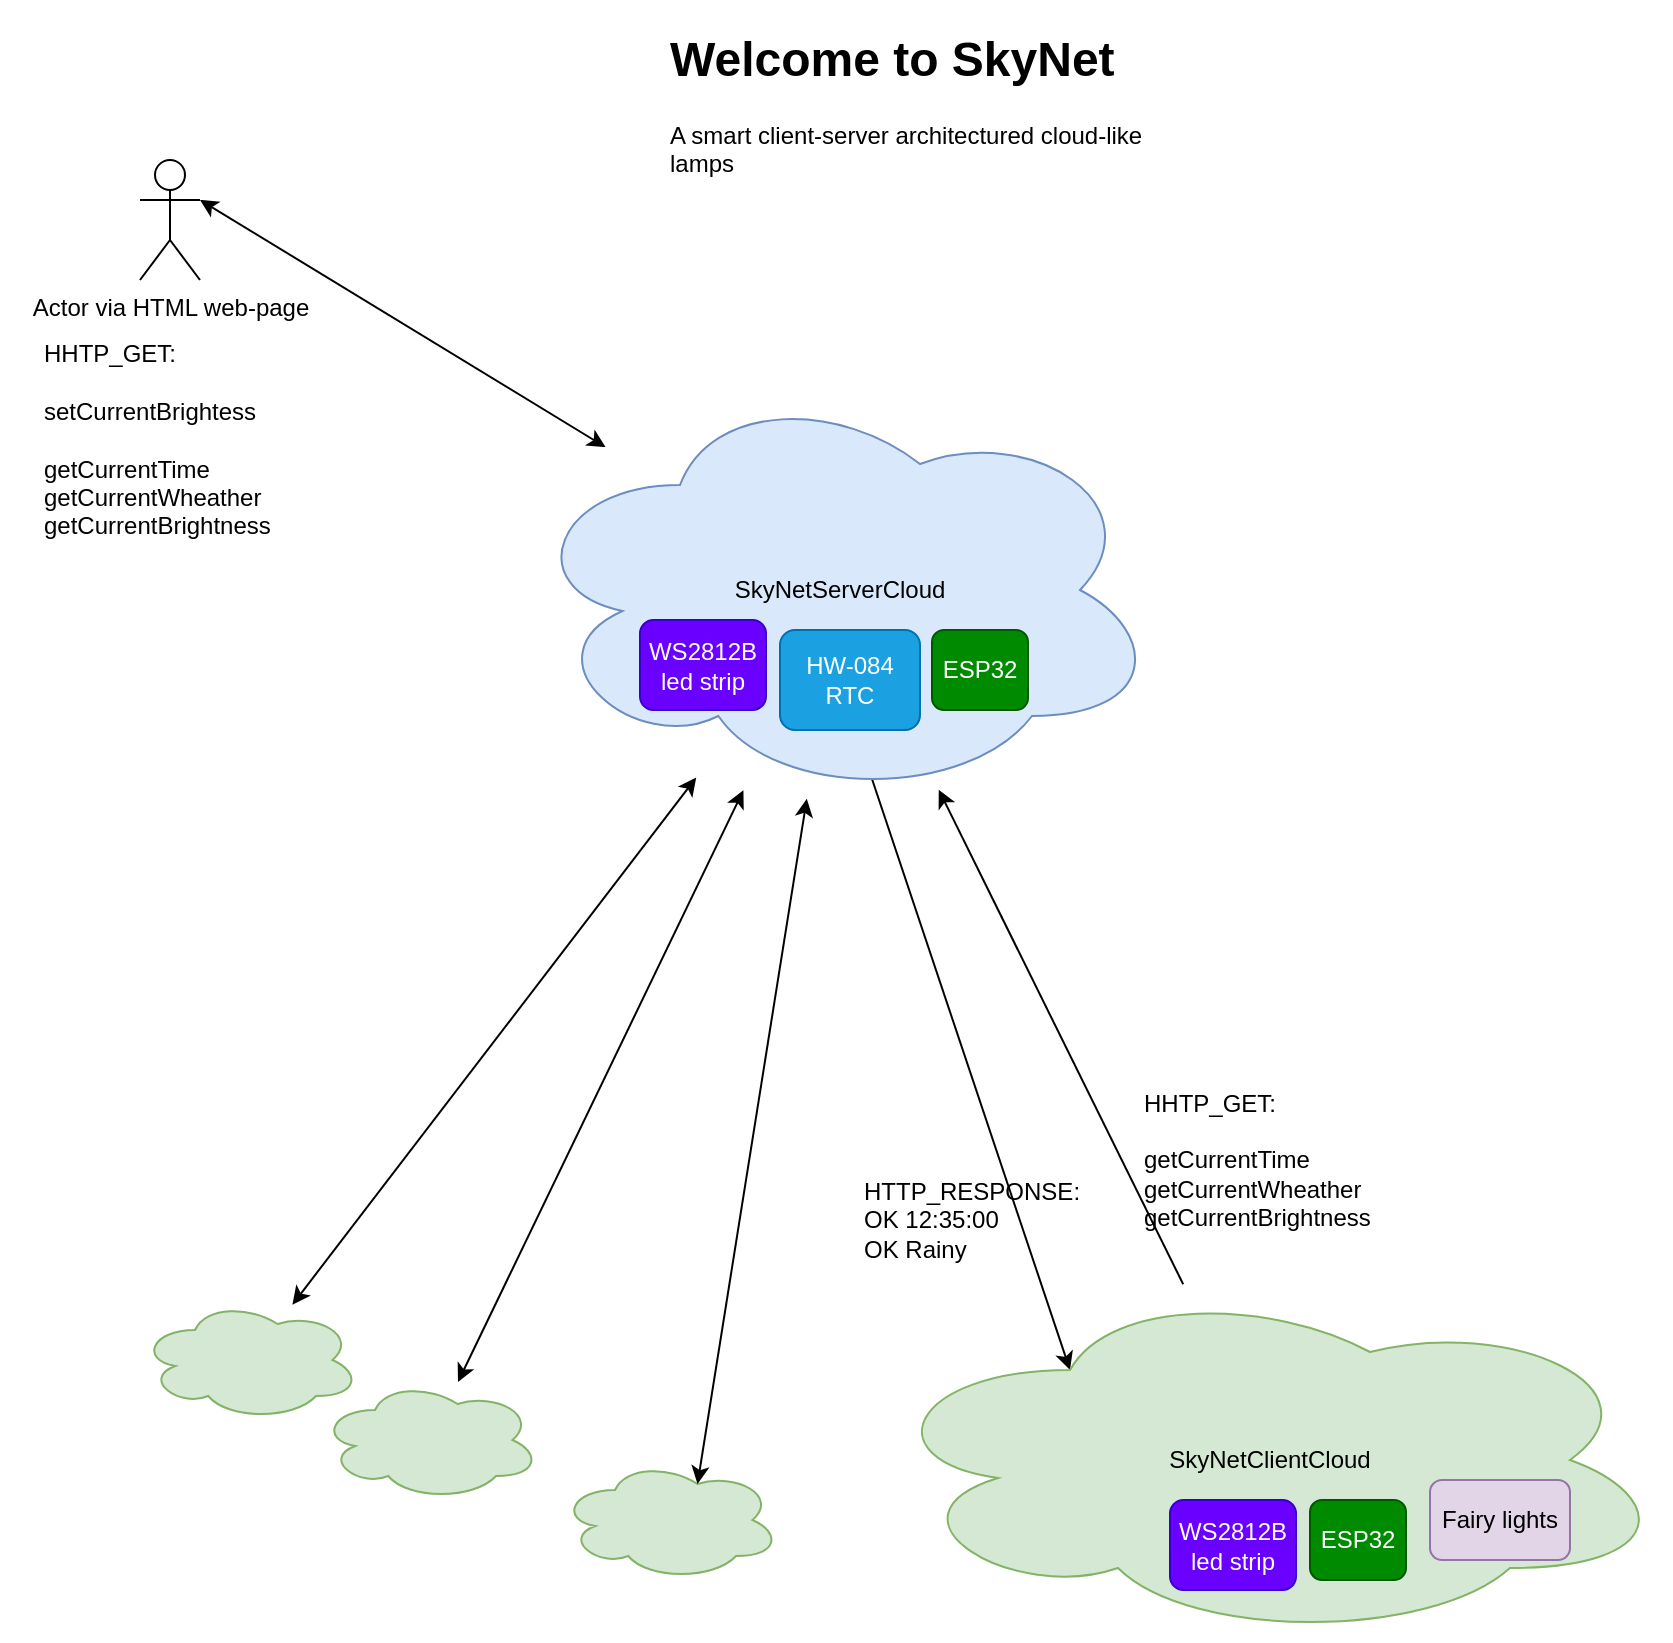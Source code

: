 <mxfile version="14.9.2" type="device"><diagram id="HKwjNPF6fREp209hluvR" name="Page-1"><mxGraphModel dx="1350" dy="737" grid="1" gridSize="10" guides="1" tooltips="1" connect="1" arrows="1" fold="1" page="1" pageScale="1" pageWidth="850" pageHeight="1100" math="0" shadow="0"><root><mxCell id="0"/><mxCell id="1" parent="0"/><mxCell id="HpTevd82JPSUw9DAhnNc-7" value="&lt;h1&gt;Welcome to SkyNet&lt;/h1&gt;&lt;p&gt;A smart client-server architectured cloud-like lamps&lt;/p&gt;" style="text;html=1;strokeColor=none;fillColor=none;spacing=5;spacingTop=-20;whiteSpace=wrap;overflow=hidden;rounded=0;" parent="1" vertex="1"><mxGeometry x="330" y="20" width="250" height="120" as="geometry"/></mxCell><mxCell id="HpTevd82JPSUw9DAhnNc-13" style="edgeStyle=none;rounded=0;orthogonalLoop=1;jettySize=auto;html=1;exitX=0.55;exitY=0.95;exitDx=0;exitDy=0;exitPerimeter=0;entryX=0.25;entryY=0.25;entryDx=0;entryDy=0;entryPerimeter=0;fillColor=#d5e8d4;" parent="1" source="HpTevd82JPSUw9DAhnNc-9" target="HpTevd82JPSUw9DAhnNc-10" edge="1"><mxGeometry relative="1" as="geometry"/></mxCell><mxCell id="HpTevd82JPSUw9DAhnNc-11" style="rounded=0;orthogonalLoop=1;jettySize=auto;html=1;fillColor=#dae8fc;" parent="1" source="HpTevd82JPSUw9DAhnNc-10" target="HpTevd82JPSUw9DAhnNc-9" edge="1"><mxGeometry relative="1" as="geometry"/></mxCell><mxCell id="HpTevd82JPSUw9DAhnNc-12" value="HHTP_GET:&lt;br&gt;&lt;br&gt;getCurrentTime&lt;br&gt;getCurrentWheather&lt;br&gt;getCurrentBrightness" style="text;html=1;align=left;verticalAlign=middle;resizable=0;points=[];autosize=1;strokeColor=none;" parent="1" vertex="1"><mxGeometry x="570" y="550" width="130" height="80" as="geometry"/></mxCell><mxCell id="HpTevd82JPSUw9DAhnNc-14" value="HTTP_RESPONSE:&lt;br&gt;OK 12:35:00&lt;br&gt;OK Rainy&lt;br&gt;" style="text;html=1;align=left;verticalAlign=middle;resizable=0;points=[];autosize=1;strokeColor=none;" parent="1" vertex="1"><mxGeometry x="430" y="595" width="120" height="50" as="geometry"/></mxCell><mxCell id="HpTevd82JPSUw9DAhnNc-21" value="" style="group" parent="1" vertex="1" connectable="0"><mxGeometry x="435" y="650" width="400" height="180" as="geometry"/></mxCell><mxCell id="HpTevd82JPSUw9DAhnNc-10" value="&lt;span&gt;SkyNetClientCloud&lt;/span&gt;" style="ellipse;shape=cloud;whiteSpace=wrap;html=1;fillColor=#d5e8d4;strokeColor=#82b366;" parent="HpTevd82JPSUw9DAhnNc-21" vertex="1"><mxGeometry width="400" height="180" as="geometry"/></mxCell><mxCell id="HpTevd82JPSUw9DAhnNc-17" value="ESP32" style="rounded=1;whiteSpace=wrap;html=1;fillColor=#008a00;strokeColor=#005700;fontColor=#ffffff;" parent="HpTevd82JPSUw9DAhnNc-21" vertex="1"><mxGeometry x="220" y="110" width="48" height="40" as="geometry"/></mxCell><mxCell id="HpTevd82JPSUw9DAhnNc-18" value="WS2812B led strip" style="rounded=1;whiteSpace=wrap;html=1;fillColor=#6a00ff;strokeColor=#3700CC;fontColor=#ffffff;" parent="HpTevd82JPSUw9DAhnNc-21" vertex="1"><mxGeometry x="150" y="110" width="63" height="45" as="geometry"/></mxCell><mxCell id="HpTevd82JPSUw9DAhnNc-20" value="Fairy lights" style="rounded=1;whiteSpace=wrap;html=1;fillColor=#e1d5e7;strokeColor=#9673a6;" parent="HpTevd82JPSUw9DAhnNc-21" vertex="1"><mxGeometry x="280" y="100" width="70" height="40" as="geometry"/></mxCell><mxCell id="HpTevd82JPSUw9DAhnNc-22" value="" style="group" parent="1" vertex="1" connectable="0"><mxGeometry y="650" width="400" height="180" as="geometry"/></mxCell><mxCell id="HpTevd82JPSUw9DAhnNc-23" value="" style="ellipse;shape=cloud;whiteSpace=wrap;html=1;fillColor=#d5e8d4;strokeColor=#82b366;" parent="HpTevd82JPSUw9DAhnNc-22" vertex="1"><mxGeometry x="280" y="90" width="110" height="60" as="geometry"/></mxCell><mxCell id="HpTevd82JPSUw9DAhnNc-28" value="" style="ellipse;shape=cloud;whiteSpace=wrap;html=1;fillColor=#d5e8d4;strokeColor=#82b366;" parent="HpTevd82JPSUw9DAhnNc-22" vertex="1"><mxGeometry x="160" y="50" width="110" height="60" as="geometry"/></mxCell><mxCell id="HpTevd82JPSUw9DAhnNc-29" value="" style="ellipse;shape=cloud;whiteSpace=wrap;html=1;fillColor=#d5e8d4;strokeColor=#82b366;" parent="HpTevd82JPSUw9DAhnNc-22" vertex="1"><mxGeometry x="70" y="10" width="110" height="60" as="geometry"/></mxCell><mxCell id="HpTevd82JPSUw9DAhnNc-30" style="edgeStyle=none;rounded=0;orthogonalLoop=1;jettySize=auto;html=1;exitX=0.625;exitY=0.2;exitDx=0;exitDy=0;exitPerimeter=0;startArrow=classic;startFill=1;" parent="1" source="HpTevd82JPSUw9DAhnNc-23" target="HpTevd82JPSUw9DAhnNc-9" edge="1"><mxGeometry relative="1" as="geometry"/></mxCell><mxCell id="HpTevd82JPSUw9DAhnNc-31" style="edgeStyle=none;rounded=0;orthogonalLoop=1;jettySize=auto;html=1;startArrow=classic;startFill=1;" parent="1" source="HpTevd82JPSUw9DAhnNc-28" target="HpTevd82JPSUw9DAhnNc-9" edge="1"><mxGeometry relative="1" as="geometry"><mxPoint x="358.75" y="602" as="sourcePoint"/><mxPoint x="407.43" y="378.95" as="targetPoint"/></mxGeometry></mxCell><mxCell id="HpTevd82JPSUw9DAhnNc-32" style="edgeStyle=none;rounded=0;orthogonalLoop=1;jettySize=auto;html=1;startArrow=classic;startFill=1;" parent="1" source="HpTevd82JPSUw9DAhnNc-29" target="HpTevd82JPSUw9DAhnNc-9" edge="1"><mxGeometry relative="1" as="geometry"><mxPoint x="368.75" y="612" as="sourcePoint"/><mxPoint x="417.43" y="388.95" as="targetPoint"/></mxGeometry></mxCell><mxCell id="-r8hR9N7WBcf7HA2_E8B-6" style="rounded=0;orthogonalLoop=1;jettySize=auto;html=1;exitX=1;exitY=0.333;exitDx=0;exitDy=0;exitPerimeter=0;startArrow=classic;startFill=1;" edge="1" parent="1" source="-r8hR9N7WBcf7HA2_E8B-5" target="HpTevd82JPSUw9DAhnNc-9"><mxGeometry relative="1" as="geometry"/></mxCell><mxCell id="-r8hR9N7WBcf7HA2_E8B-5" value="Actor via HTML web-page" style="shape=umlActor;verticalLabelPosition=bottom;verticalAlign=top;html=1;outlineConnect=0;" vertex="1" parent="1"><mxGeometry x="70" y="90" width="30" height="60" as="geometry"/></mxCell><mxCell id="-r8hR9N7WBcf7HA2_E8B-7" value="HHTP_GET:&lt;br&gt;&lt;br&gt;setCurrentBrightess&lt;br&gt;&lt;br&gt;getCurrentTime&lt;br&gt;getCurrentWheather&lt;br&gt;getCurrentBrightness" style="text;html=1;align=left;verticalAlign=middle;resizable=0;points=[];autosize=1;strokeColor=none;" vertex="1" parent="1"><mxGeometry x="20" y="180" width="130" height="100" as="geometry"/></mxCell><mxCell id="-r8hR9N7WBcf7HA2_E8B-8" value="" style="group" vertex="1" connectable="0" parent="1"><mxGeometry x="260" y="200" width="320" height="210" as="geometry"/></mxCell><mxCell id="HpTevd82JPSUw9DAhnNc-9" value="&lt;span&gt;SkyNetServerCloud&lt;/span&gt;" style="ellipse;shape=cloud;whiteSpace=wrap;html=1;fillColor=#dae8fc;strokeColor=#6c8ebf;" parent="-r8hR9N7WBcf7HA2_E8B-8" vertex="1"><mxGeometry width="320" height="210" as="geometry"/></mxCell><mxCell id="HpTevd82JPSUw9DAhnNc-15" value="HW-084&lt;br&gt;RTC" style="rounded=1;whiteSpace=wrap;html=1;fillColor=#1ba1e2;strokeColor=#006EAF;fontColor=#ffffff;" parent="-r8hR9N7WBcf7HA2_E8B-8" vertex="1"><mxGeometry x="130" y="125" width="70" height="50" as="geometry"/></mxCell><mxCell id="HpTevd82JPSUw9DAhnNc-16" value="ESP32" style="rounded=1;whiteSpace=wrap;html=1;fillColor=#008a00;strokeColor=#005700;fontColor=#ffffff;" parent="-r8hR9N7WBcf7HA2_E8B-8" vertex="1"><mxGeometry x="206" y="125" width="48" height="40" as="geometry"/></mxCell><mxCell id="5" value="WS2812B led strip" style="rounded=1;whiteSpace=wrap;html=1;fillColor=#6a00ff;strokeColor=#3700CC;fontColor=#ffffff;" parent="-r8hR9N7WBcf7HA2_E8B-8" vertex="1"><mxGeometry x="60" y="120" width="63" height="45" as="geometry"/></mxCell></root></mxGraphModel></diagram></mxfile>